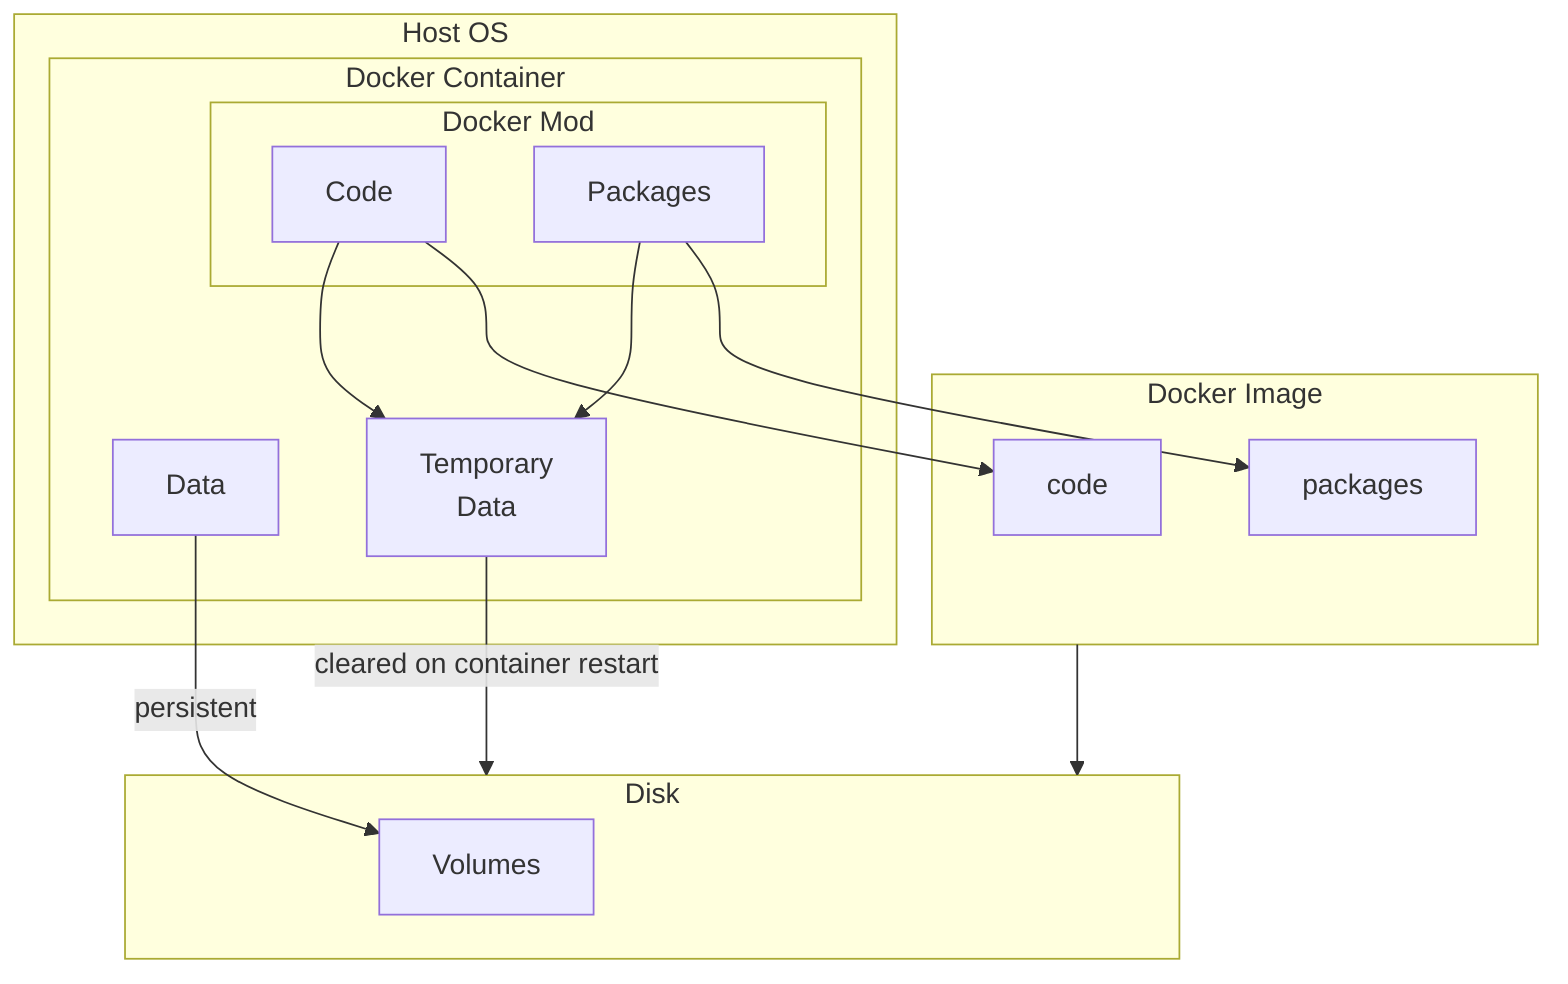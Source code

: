 flowchart TD
    subgraph DockerImage[Docker Image]
        DockerImageCode[code]
        DockerImagePackages[packages]
    end

    subgraph HostOS[Host OS]
        subgraph DockerContainer[Docker Container]
            subgraph DockerMod[Docker Mod]
                Code
                Packages
            end
            Data
            TempState[Temporary\nData]
        end
    end

    subgraph Disk
        Volumes
    end

    Data --> |persistent| Volumes
    DockerImage --> Disk
    TempState --> |cleared on container restart| Disk
    Code --> DockerImageCode
    Code --> TempState
    Packages --> DockerImagePackages
    Packages --> TempState